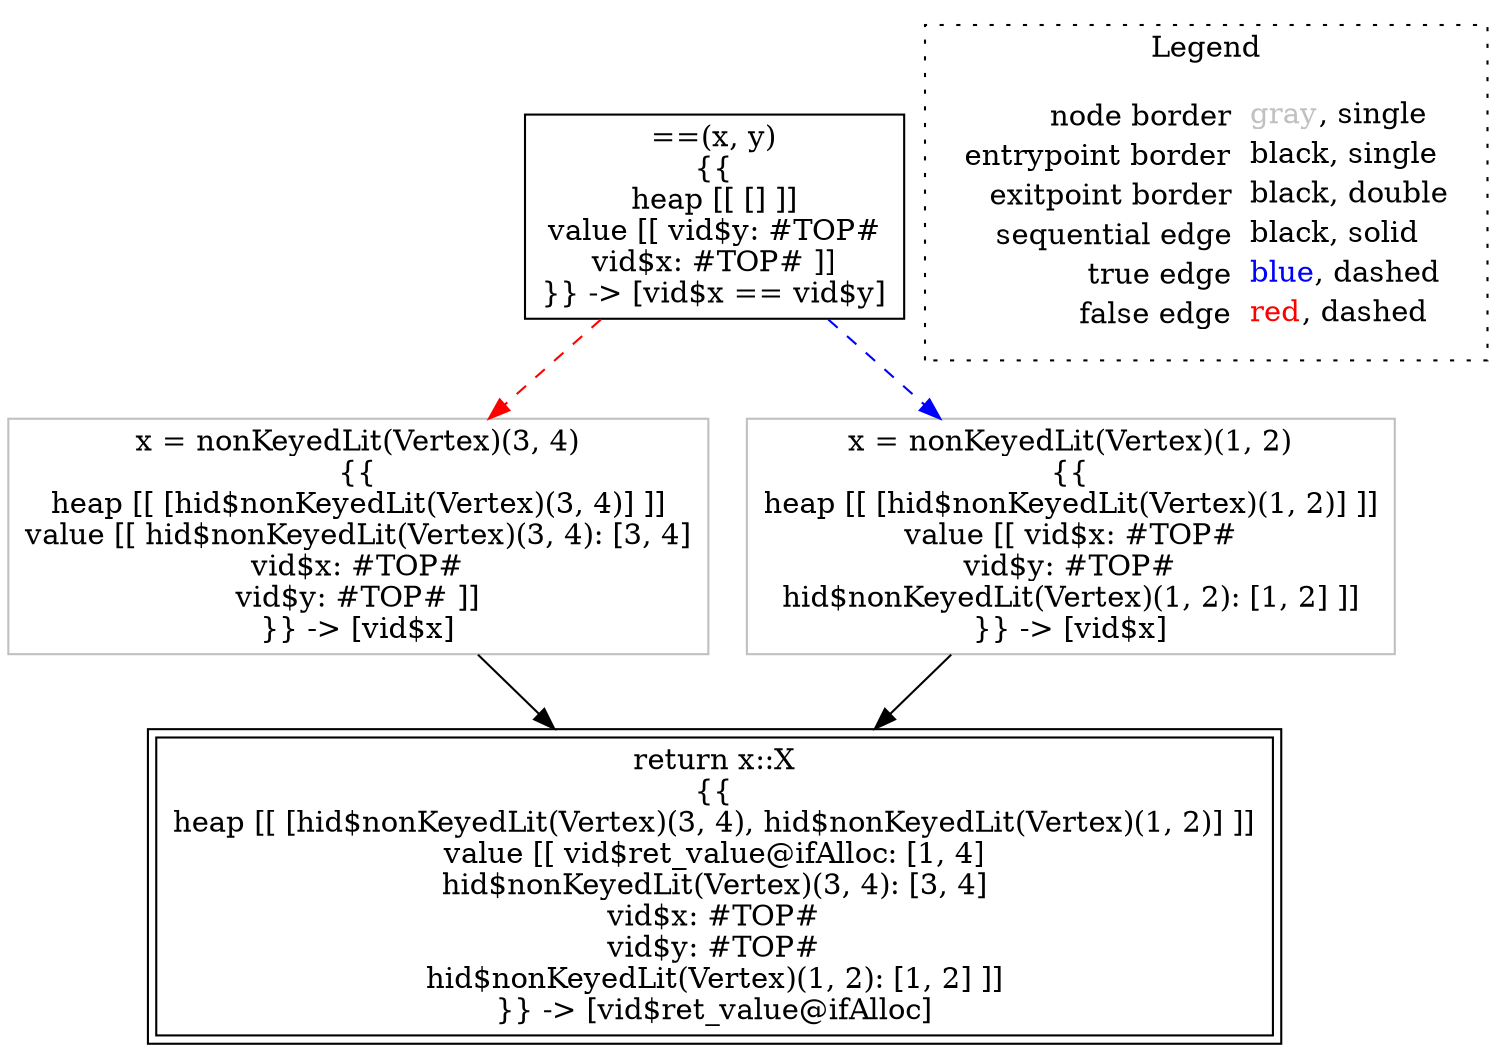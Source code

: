 digraph {
	"node0" [shape="rect",color="black",label=<==(x, y)<BR/>{{<BR/>heap [[ [] ]]<BR/>value [[ vid$y: #TOP#<BR/>vid$x: #TOP# ]]<BR/>}} -&gt; [vid$x == vid$y]>];
	"node1" [shape="rect",color="gray",label=<x = nonKeyedLit(Vertex)(3, 4)<BR/>{{<BR/>heap [[ [hid$nonKeyedLit(Vertex)(3, 4)] ]]<BR/>value [[ hid$nonKeyedLit(Vertex)(3, 4): [3, 4]<BR/>vid$x: #TOP#<BR/>vid$y: #TOP# ]]<BR/>}} -&gt; [vid$x]>];
	"node2" [shape="rect",color="gray",label=<x = nonKeyedLit(Vertex)(1, 2)<BR/>{{<BR/>heap [[ [hid$nonKeyedLit(Vertex)(1, 2)] ]]<BR/>value [[ vid$x: #TOP#<BR/>vid$y: #TOP#<BR/>hid$nonKeyedLit(Vertex)(1, 2): [1, 2] ]]<BR/>}} -&gt; [vid$x]>];
	"node3" [shape="rect",color="black",peripheries="2",label=<return x::X<BR/>{{<BR/>heap [[ [hid$nonKeyedLit(Vertex)(3, 4), hid$nonKeyedLit(Vertex)(1, 2)] ]]<BR/>value [[ vid$ret_value@ifAlloc: [1, 4]<BR/>hid$nonKeyedLit(Vertex)(3, 4): [3, 4]<BR/>vid$x: #TOP#<BR/>vid$y: #TOP#<BR/>hid$nonKeyedLit(Vertex)(1, 2): [1, 2] ]]<BR/>}} -&gt; [vid$ret_value@ifAlloc]>];
	"node1" -> "node3" [color="black"];
	"node2" -> "node3" [color="black"];
	"node0" -> "node1" [color="red",style="dashed"];
	"node0" -> "node2" [color="blue",style="dashed"];
subgraph cluster_legend {
	label="Legend";
	style=dotted;
	node [shape=plaintext];
	"legend" [label=<<table border="0" cellpadding="2" cellspacing="0" cellborder="0"><tr><td align="right">node border&nbsp;</td><td align="left"><font color="gray">gray</font>, single</td></tr><tr><td align="right">entrypoint border&nbsp;</td><td align="left"><font color="black">black</font>, single</td></tr><tr><td align="right">exitpoint border&nbsp;</td><td align="left"><font color="black">black</font>, double</td></tr><tr><td align="right">sequential edge&nbsp;</td><td align="left"><font color="black">black</font>, solid</td></tr><tr><td align="right">true edge&nbsp;</td><td align="left"><font color="blue">blue</font>, dashed</td></tr><tr><td align="right">false edge&nbsp;</td><td align="left"><font color="red">red</font>, dashed</td></tr></table>>];
}

}
